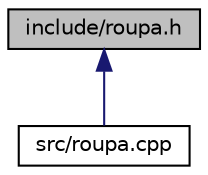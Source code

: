 digraph "include/roupa.h"
{
  edge [fontname="Helvetica",fontsize="10",labelfontname="Helvetica",labelfontsize="10"];
  node [fontname="Helvetica",fontsize="10",shape=record];
  Node1 [label="include/roupa.h",height=0.2,width=0.4,color="black", fillcolor="grey75", style="filled", fontcolor="black"];
  Node1 -> Node2 [dir="back",color="midnightblue",fontsize="10",style="solid",fontname="Helvetica"];
  Node2 [label="src/roupa.cpp",height=0.2,width=0.4,color="black", fillcolor="white", style="filled",URL="$roupa_8cpp.html",tooltip="Implementação das funções utilizadas no roupa.h. "];
}
